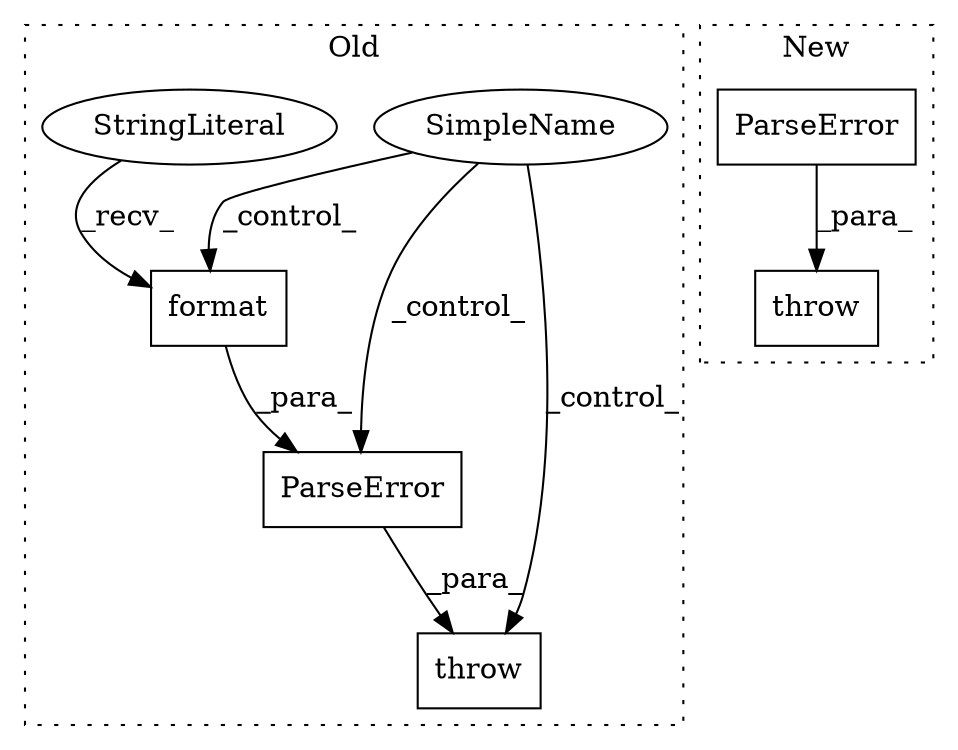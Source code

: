 digraph G {
subgraph cluster0 {
1 [label="ParseError" a="32" s="5835,5953" l="11,1" shape="box"];
3 [label="SimpleName" a="42" s="" l="" shape="ellipse"];
4 [label="throw" a="53" s="5829" l="6" shape="box"];
5 [label="format" a="32" s="5912,5952" l="7,1" shape="box"];
6 [label="StringLiteral" a="45" s="5846" l="65" shape="ellipse"];
label = "Old";
style="dotted";
}
subgraph cluster1 {
2 [label="ParseError" a="32" s="6161" l="12" shape="box"];
7 [label="throw" a="53" s="6155" l="6" shape="box"];
label = "New";
style="dotted";
}
1 -> 4 [label="_para_"];
2 -> 7 [label="_para_"];
3 -> 1 [label="_control_"];
3 -> 4 [label="_control_"];
3 -> 5 [label="_control_"];
5 -> 1 [label="_para_"];
6 -> 5 [label="_recv_"];
}